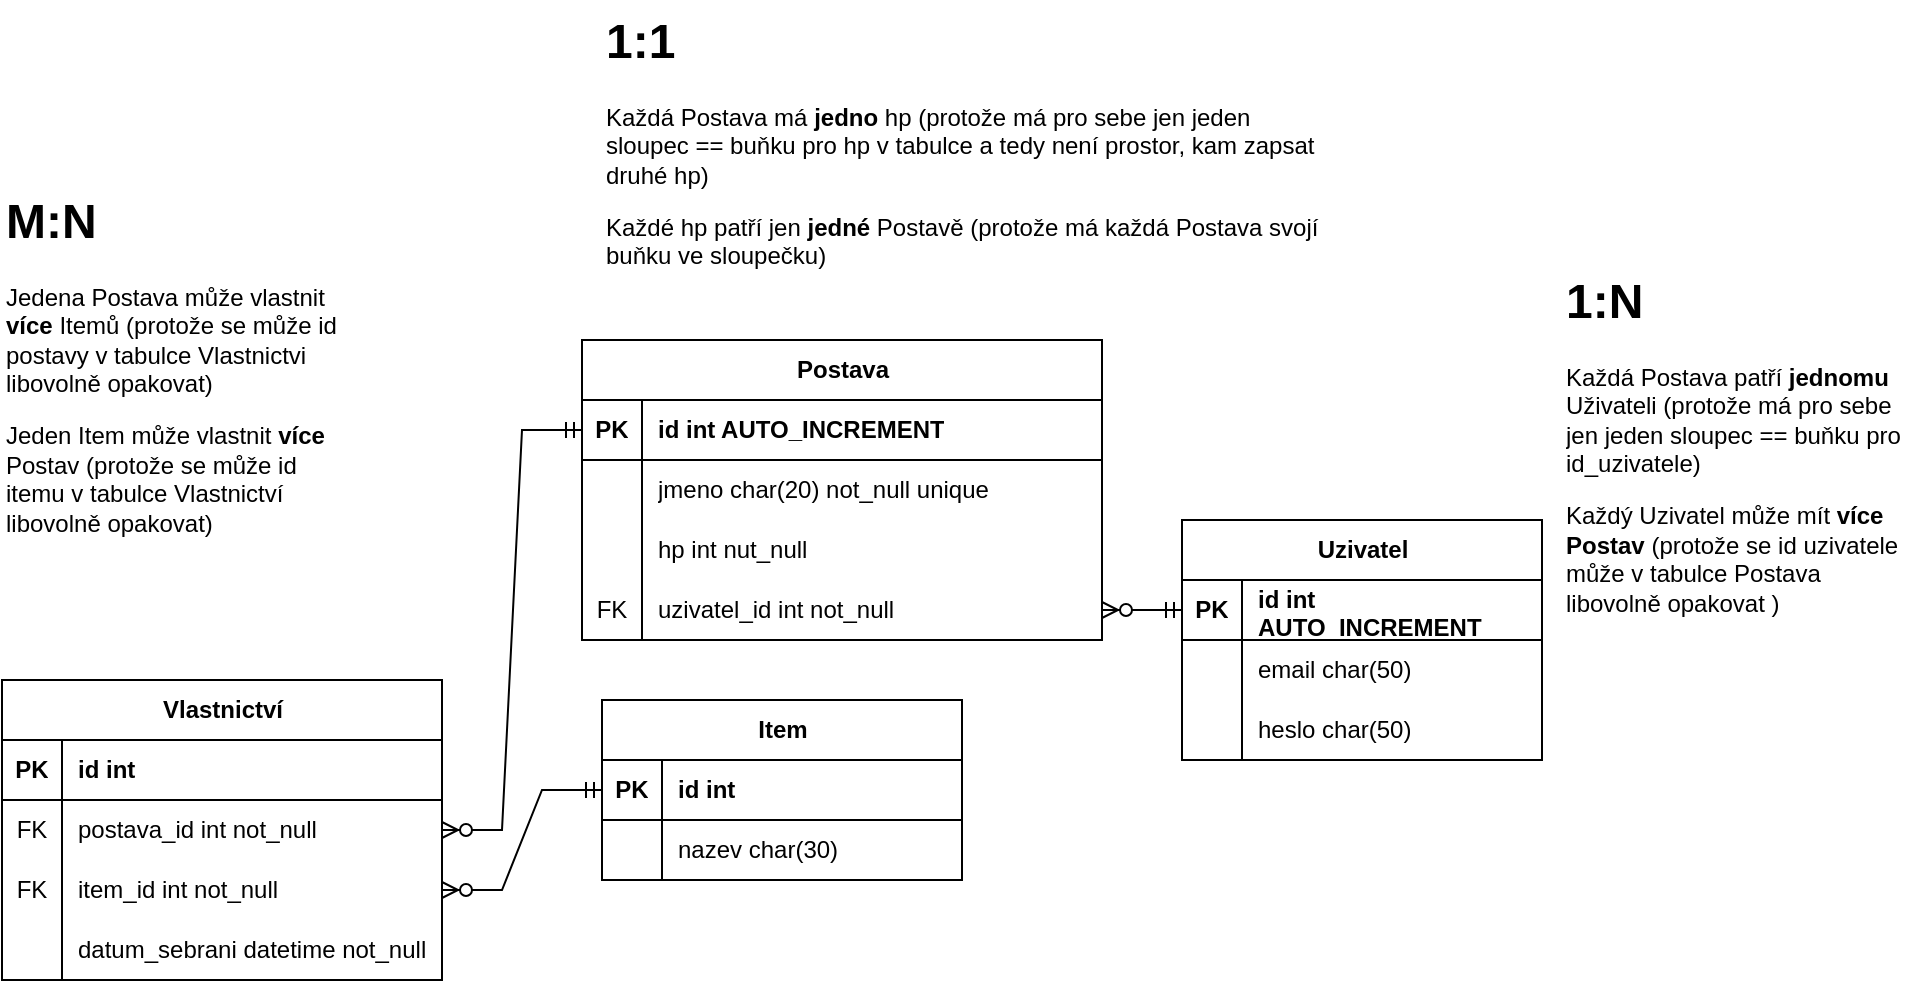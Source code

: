 <mxfile version="26.0.6">
  <diagram name="Stránka-1" id="aSOSQbbpdSIMS862eNMg">
    <mxGraphModel dx="737" dy="303" grid="1" gridSize="10" guides="1" tooltips="1" connect="1" arrows="1" fold="1" page="1" pageScale="1" pageWidth="827" pageHeight="1169" math="0" shadow="0">
      <root>
        <mxCell id="0" />
        <mxCell id="1" parent="0" />
        <mxCell id="8DunCE_f45Er8gszYQV--1" value="Postava" style="shape=table;startSize=30;container=1;collapsible=1;childLayout=tableLayout;fixedRows=1;rowLines=0;fontStyle=1;align=center;resizeLast=1;html=1;" parent="1" vertex="1">
          <mxGeometry x="430" y="180" width="260" height="150" as="geometry" />
        </mxCell>
        <mxCell id="8DunCE_f45Er8gszYQV--2" value="" style="shape=tableRow;horizontal=0;startSize=0;swimlaneHead=0;swimlaneBody=0;fillColor=none;collapsible=0;dropTarget=0;points=[[0,0.5],[1,0.5]];portConstraint=eastwest;top=0;left=0;right=0;bottom=1;" parent="8DunCE_f45Er8gszYQV--1" vertex="1">
          <mxGeometry y="30" width="260" height="30" as="geometry" />
        </mxCell>
        <mxCell id="8DunCE_f45Er8gszYQV--3" value="PK" style="shape=partialRectangle;connectable=0;fillColor=none;top=0;left=0;bottom=0;right=0;fontStyle=1;overflow=hidden;whiteSpace=wrap;html=1;" parent="8DunCE_f45Er8gszYQV--2" vertex="1">
          <mxGeometry width="30" height="30" as="geometry">
            <mxRectangle width="30" height="30" as="alternateBounds" />
          </mxGeometry>
        </mxCell>
        <mxCell id="8DunCE_f45Er8gszYQV--4" value="id int AUTO_INCREMENT" style="shape=partialRectangle;connectable=0;fillColor=none;top=0;left=0;bottom=0;right=0;align=left;spacingLeft=6;fontStyle=1;overflow=hidden;whiteSpace=wrap;html=1;" parent="8DunCE_f45Er8gszYQV--2" vertex="1">
          <mxGeometry x="30" width="230" height="30" as="geometry">
            <mxRectangle width="230" height="30" as="alternateBounds" />
          </mxGeometry>
        </mxCell>
        <mxCell id="8DunCE_f45Er8gszYQV--5" value="" style="shape=tableRow;horizontal=0;startSize=0;swimlaneHead=0;swimlaneBody=0;fillColor=none;collapsible=0;dropTarget=0;points=[[0,0.5],[1,0.5]];portConstraint=eastwest;top=0;left=0;right=0;bottom=0;" parent="8DunCE_f45Er8gszYQV--1" vertex="1">
          <mxGeometry y="60" width="260" height="30" as="geometry" />
        </mxCell>
        <mxCell id="8DunCE_f45Er8gszYQV--6" value="" style="shape=partialRectangle;connectable=0;fillColor=none;top=0;left=0;bottom=0;right=0;editable=1;overflow=hidden;whiteSpace=wrap;html=1;" parent="8DunCE_f45Er8gszYQV--5" vertex="1">
          <mxGeometry width="30" height="30" as="geometry">
            <mxRectangle width="30" height="30" as="alternateBounds" />
          </mxGeometry>
        </mxCell>
        <mxCell id="8DunCE_f45Er8gszYQV--7" value="&lt;div&gt;jmeno char(20) not_null unique&lt;/div&gt;" style="shape=partialRectangle;connectable=0;fillColor=none;top=0;left=0;bottom=0;right=0;align=left;spacingLeft=6;overflow=hidden;whiteSpace=wrap;html=1;" parent="8DunCE_f45Er8gszYQV--5" vertex="1">
          <mxGeometry x="30" width="230" height="30" as="geometry">
            <mxRectangle width="230" height="30" as="alternateBounds" />
          </mxGeometry>
        </mxCell>
        <mxCell id="8DunCE_f45Er8gszYQV--8" value="" style="shape=tableRow;horizontal=0;startSize=0;swimlaneHead=0;swimlaneBody=0;fillColor=none;collapsible=0;dropTarget=0;points=[[0,0.5],[1,0.5]];portConstraint=eastwest;top=0;left=0;right=0;bottom=0;" parent="8DunCE_f45Er8gszYQV--1" vertex="1">
          <mxGeometry y="90" width="260" height="30" as="geometry" />
        </mxCell>
        <mxCell id="8DunCE_f45Er8gszYQV--9" value="" style="shape=partialRectangle;connectable=0;fillColor=none;top=0;left=0;bottom=0;right=0;editable=1;overflow=hidden;whiteSpace=wrap;html=1;" parent="8DunCE_f45Er8gszYQV--8" vertex="1">
          <mxGeometry width="30" height="30" as="geometry">
            <mxRectangle width="30" height="30" as="alternateBounds" />
          </mxGeometry>
        </mxCell>
        <mxCell id="8DunCE_f45Er8gszYQV--10" value="&lt;div&gt;hp int nut_null&lt;br&gt;&lt;/div&gt;" style="shape=partialRectangle;connectable=0;fillColor=none;top=0;left=0;bottom=0;right=0;align=left;spacingLeft=6;overflow=hidden;whiteSpace=wrap;html=1;" parent="8DunCE_f45Er8gszYQV--8" vertex="1">
          <mxGeometry x="30" width="230" height="30" as="geometry">
            <mxRectangle width="230" height="30" as="alternateBounds" />
          </mxGeometry>
        </mxCell>
        <mxCell id="8DunCE_f45Er8gszYQV--25" style="shape=tableRow;horizontal=0;startSize=0;swimlaneHead=0;swimlaneBody=0;fillColor=none;collapsible=0;dropTarget=0;points=[[0,0.5],[1,0.5]];portConstraint=eastwest;top=0;left=0;right=0;bottom=0;" parent="8DunCE_f45Er8gszYQV--1" vertex="1">
          <mxGeometry y="120" width="260" height="30" as="geometry" />
        </mxCell>
        <mxCell id="8DunCE_f45Er8gszYQV--26" value="FK" style="shape=partialRectangle;connectable=0;fillColor=none;top=0;left=0;bottom=0;right=0;editable=1;overflow=hidden;whiteSpace=wrap;html=1;" parent="8DunCE_f45Er8gszYQV--25" vertex="1">
          <mxGeometry width="30" height="30" as="geometry">
            <mxRectangle width="30" height="30" as="alternateBounds" />
          </mxGeometry>
        </mxCell>
        <mxCell id="8DunCE_f45Er8gszYQV--27" value="uzivatel_id int not_null" style="shape=partialRectangle;connectable=0;fillColor=none;top=0;left=0;bottom=0;right=0;align=left;spacingLeft=6;overflow=hidden;whiteSpace=wrap;html=1;" parent="8DunCE_f45Er8gszYQV--25" vertex="1">
          <mxGeometry x="30" width="230" height="30" as="geometry">
            <mxRectangle width="230" height="30" as="alternateBounds" />
          </mxGeometry>
        </mxCell>
        <mxCell id="8DunCE_f45Er8gszYQV--14" value="&lt;h1 style=&quot;margin-top: 0px;&quot;&gt;1:1&lt;/h1&gt;&lt;p&gt;Každá Postava má &lt;b&gt;jedno &lt;/b&gt;hp (protože má pro sebe jen jeden sloupec == buňku pro hp v tabulce a tedy není prostor, kam zapsat druhé hp)&lt;/p&gt;&lt;p&gt;Každé hp patří jen &lt;b&gt;jedné&lt;/b&gt; Postavě&lt;b&gt; &lt;/b&gt;(protože má každá Postava svojí buňku ve sloupečku) &lt;/p&gt;" style="text;html=1;whiteSpace=wrap;overflow=hidden;rounded=0;" parent="1" vertex="1">
          <mxGeometry x="440" y="10" width="360" height="150" as="geometry" />
        </mxCell>
        <mxCell id="8DunCE_f45Er8gszYQV--15" value="Uzivatel" style="shape=table;startSize=30;container=1;collapsible=1;childLayout=tableLayout;fixedRows=1;rowLines=0;fontStyle=1;align=center;resizeLast=1;html=1;" parent="1" vertex="1">
          <mxGeometry x="730" y="270" width="180" height="120" as="geometry" />
        </mxCell>
        <mxCell id="8DunCE_f45Er8gszYQV--16" value="" style="shape=tableRow;horizontal=0;startSize=0;swimlaneHead=0;swimlaneBody=0;fillColor=none;collapsible=0;dropTarget=0;points=[[0,0.5],[1,0.5]];portConstraint=eastwest;top=0;left=0;right=0;bottom=1;" parent="8DunCE_f45Er8gszYQV--15" vertex="1">
          <mxGeometry y="30" width="180" height="30" as="geometry" />
        </mxCell>
        <mxCell id="8DunCE_f45Er8gszYQV--17" value="PK" style="shape=partialRectangle;connectable=0;fillColor=none;top=0;left=0;bottom=0;right=0;fontStyle=1;overflow=hidden;whiteSpace=wrap;html=1;" parent="8DunCE_f45Er8gszYQV--16" vertex="1">
          <mxGeometry width="30" height="30" as="geometry">
            <mxRectangle width="30" height="30" as="alternateBounds" />
          </mxGeometry>
        </mxCell>
        <mxCell id="8DunCE_f45Er8gszYQV--18" value="id int AUTO_INCREMENT" style="shape=partialRectangle;connectable=0;fillColor=none;top=0;left=0;bottom=0;right=0;align=left;spacingLeft=6;fontStyle=1;overflow=hidden;whiteSpace=wrap;html=1;" parent="8DunCE_f45Er8gszYQV--16" vertex="1">
          <mxGeometry x="30" width="150" height="30" as="geometry">
            <mxRectangle width="150" height="30" as="alternateBounds" />
          </mxGeometry>
        </mxCell>
        <mxCell id="8DunCE_f45Er8gszYQV--22" value="" style="shape=tableRow;horizontal=0;startSize=0;swimlaneHead=0;swimlaneBody=0;fillColor=none;collapsible=0;dropTarget=0;points=[[0,0.5],[1,0.5]];portConstraint=eastwest;top=0;left=0;right=0;bottom=0;" parent="8DunCE_f45Er8gszYQV--15" vertex="1">
          <mxGeometry y="60" width="180" height="30" as="geometry" />
        </mxCell>
        <mxCell id="8DunCE_f45Er8gszYQV--23" value="" style="shape=partialRectangle;connectable=0;fillColor=none;top=0;left=0;bottom=0;right=0;editable=1;overflow=hidden;whiteSpace=wrap;html=1;" parent="8DunCE_f45Er8gszYQV--22" vertex="1">
          <mxGeometry width="30" height="30" as="geometry">
            <mxRectangle width="30" height="30" as="alternateBounds" />
          </mxGeometry>
        </mxCell>
        <mxCell id="8DunCE_f45Er8gszYQV--24" value="email char(50)" style="shape=partialRectangle;connectable=0;fillColor=none;top=0;left=0;bottom=0;right=0;align=left;spacingLeft=6;overflow=hidden;whiteSpace=wrap;html=1;" parent="8DunCE_f45Er8gszYQV--22" vertex="1">
          <mxGeometry x="30" width="150" height="30" as="geometry">
            <mxRectangle width="150" height="30" as="alternateBounds" />
          </mxGeometry>
        </mxCell>
        <mxCell id="8DunCE_f45Er8gszYQV--56" style="shape=tableRow;horizontal=0;startSize=0;swimlaneHead=0;swimlaneBody=0;fillColor=none;collapsible=0;dropTarget=0;points=[[0,0.5],[1,0.5]];portConstraint=eastwest;top=0;left=0;right=0;bottom=0;" parent="8DunCE_f45Er8gszYQV--15" vertex="1">
          <mxGeometry y="90" width="180" height="30" as="geometry" />
        </mxCell>
        <mxCell id="8DunCE_f45Er8gszYQV--57" style="shape=partialRectangle;connectable=0;fillColor=none;top=0;left=0;bottom=0;right=0;editable=1;overflow=hidden;whiteSpace=wrap;html=1;" parent="8DunCE_f45Er8gszYQV--56" vertex="1">
          <mxGeometry width="30" height="30" as="geometry">
            <mxRectangle width="30" height="30" as="alternateBounds" />
          </mxGeometry>
        </mxCell>
        <mxCell id="8DunCE_f45Er8gszYQV--58" value="heslo char(50)" style="shape=partialRectangle;connectable=0;fillColor=none;top=0;left=0;bottom=0;right=0;align=left;spacingLeft=6;overflow=hidden;whiteSpace=wrap;html=1;" parent="8DunCE_f45Er8gszYQV--56" vertex="1">
          <mxGeometry x="30" width="150" height="30" as="geometry">
            <mxRectangle width="150" height="30" as="alternateBounds" />
          </mxGeometry>
        </mxCell>
        <mxCell id="8DunCE_f45Er8gszYQV--28" value="" style="edgeStyle=entityRelationEdgeStyle;fontSize=12;html=1;endArrow=ERzeroToMany;startArrow=ERmandOne;rounded=0;startFill=0;" parent="1" source="8DunCE_f45Er8gszYQV--16" target="8DunCE_f45Er8gszYQV--25" edge="1">
          <mxGeometry width="100" height="100" relative="1" as="geometry">
            <mxPoint x="460" y="210" as="sourcePoint" />
            <mxPoint x="560" y="110" as="targetPoint" />
          </mxGeometry>
        </mxCell>
        <mxCell id="8DunCE_f45Er8gszYQV--29" value="&lt;div&gt;Item&lt;/div&gt;" style="shape=table;startSize=30;container=1;collapsible=1;childLayout=tableLayout;fixedRows=1;rowLines=0;fontStyle=1;align=center;resizeLast=1;html=1;" parent="1" vertex="1">
          <mxGeometry x="440" y="360" width="180" height="90" as="geometry" />
        </mxCell>
        <mxCell id="8DunCE_f45Er8gszYQV--30" value="" style="shape=tableRow;horizontal=0;startSize=0;swimlaneHead=0;swimlaneBody=0;fillColor=none;collapsible=0;dropTarget=0;points=[[0,0.5],[1,0.5]];portConstraint=eastwest;top=0;left=0;right=0;bottom=1;" parent="8DunCE_f45Er8gszYQV--29" vertex="1">
          <mxGeometry y="30" width="180" height="30" as="geometry" />
        </mxCell>
        <mxCell id="8DunCE_f45Er8gszYQV--31" value="PK" style="shape=partialRectangle;connectable=0;fillColor=none;top=0;left=0;bottom=0;right=0;fontStyle=1;overflow=hidden;whiteSpace=wrap;html=1;" parent="8DunCE_f45Er8gszYQV--30" vertex="1">
          <mxGeometry width="30" height="30" as="geometry">
            <mxRectangle width="30" height="30" as="alternateBounds" />
          </mxGeometry>
        </mxCell>
        <mxCell id="8DunCE_f45Er8gszYQV--32" value="id int" style="shape=partialRectangle;connectable=0;fillColor=none;top=0;left=0;bottom=0;right=0;align=left;spacingLeft=6;fontStyle=1;overflow=hidden;whiteSpace=wrap;html=1;" parent="8DunCE_f45Er8gszYQV--30" vertex="1">
          <mxGeometry x="30" width="150" height="30" as="geometry">
            <mxRectangle width="150" height="30" as="alternateBounds" />
          </mxGeometry>
        </mxCell>
        <mxCell id="8DunCE_f45Er8gszYQV--33" value="" style="shape=tableRow;horizontal=0;startSize=0;swimlaneHead=0;swimlaneBody=0;fillColor=none;collapsible=0;dropTarget=0;points=[[0,0.5],[1,0.5]];portConstraint=eastwest;top=0;left=0;right=0;bottom=0;" parent="8DunCE_f45Er8gszYQV--29" vertex="1">
          <mxGeometry y="60" width="180" height="30" as="geometry" />
        </mxCell>
        <mxCell id="8DunCE_f45Er8gszYQV--34" value="" style="shape=partialRectangle;connectable=0;fillColor=none;top=0;left=0;bottom=0;right=0;editable=1;overflow=hidden;whiteSpace=wrap;html=1;" parent="8DunCE_f45Er8gszYQV--33" vertex="1">
          <mxGeometry width="30" height="30" as="geometry">
            <mxRectangle width="30" height="30" as="alternateBounds" />
          </mxGeometry>
        </mxCell>
        <mxCell id="8DunCE_f45Er8gszYQV--35" value="&lt;div&gt;nazev char(30)&lt;br&gt;&lt;/div&gt;" style="shape=partialRectangle;connectable=0;fillColor=none;top=0;left=0;bottom=0;right=0;align=left;spacingLeft=6;overflow=hidden;whiteSpace=wrap;html=1;" parent="8DunCE_f45Er8gszYQV--33" vertex="1">
          <mxGeometry x="30" width="150" height="30" as="geometry">
            <mxRectangle width="150" height="30" as="alternateBounds" />
          </mxGeometry>
        </mxCell>
        <mxCell id="8DunCE_f45Er8gszYQV--36" value="Vlastnictví" style="shape=table;startSize=30;container=1;collapsible=1;childLayout=tableLayout;fixedRows=1;rowLines=0;fontStyle=1;align=center;resizeLast=1;html=1;" parent="1" vertex="1">
          <mxGeometry x="140" y="350" width="220" height="150" as="geometry" />
        </mxCell>
        <mxCell id="8DunCE_f45Er8gszYQV--37" value="" style="shape=tableRow;horizontal=0;startSize=0;swimlaneHead=0;swimlaneBody=0;fillColor=none;collapsible=0;dropTarget=0;points=[[0,0.5],[1,0.5]];portConstraint=eastwest;top=0;left=0;right=0;bottom=1;" parent="8DunCE_f45Er8gszYQV--36" vertex="1">
          <mxGeometry y="30" width="220" height="30" as="geometry" />
        </mxCell>
        <mxCell id="8DunCE_f45Er8gszYQV--38" value="PK" style="shape=partialRectangle;connectable=0;fillColor=none;top=0;left=0;bottom=0;right=0;fontStyle=1;overflow=hidden;whiteSpace=wrap;html=1;" parent="8DunCE_f45Er8gszYQV--37" vertex="1">
          <mxGeometry width="30" height="30" as="geometry">
            <mxRectangle width="30" height="30" as="alternateBounds" />
          </mxGeometry>
        </mxCell>
        <mxCell id="8DunCE_f45Er8gszYQV--39" value="id int" style="shape=partialRectangle;connectable=0;fillColor=none;top=0;left=0;bottom=0;right=0;align=left;spacingLeft=6;fontStyle=1;overflow=hidden;whiteSpace=wrap;html=1;" parent="8DunCE_f45Er8gszYQV--37" vertex="1">
          <mxGeometry x="30" width="190" height="30" as="geometry">
            <mxRectangle width="190" height="30" as="alternateBounds" />
          </mxGeometry>
        </mxCell>
        <mxCell id="8DunCE_f45Er8gszYQV--40" value="" style="shape=tableRow;horizontal=0;startSize=0;swimlaneHead=0;swimlaneBody=0;fillColor=none;collapsible=0;dropTarget=0;points=[[0,0.5],[1,0.5]];portConstraint=eastwest;top=0;left=0;right=0;bottom=0;" parent="8DunCE_f45Er8gszYQV--36" vertex="1">
          <mxGeometry y="60" width="220" height="30" as="geometry" />
        </mxCell>
        <mxCell id="8DunCE_f45Er8gszYQV--41" value="FK" style="shape=partialRectangle;connectable=0;fillColor=none;top=0;left=0;bottom=0;right=0;editable=1;overflow=hidden;whiteSpace=wrap;html=1;" parent="8DunCE_f45Er8gszYQV--40" vertex="1">
          <mxGeometry width="30" height="30" as="geometry">
            <mxRectangle width="30" height="30" as="alternateBounds" />
          </mxGeometry>
        </mxCell>
        <mxCell id="8DunCE_f45Er8gszYQV--42" value="postava_id int not_null" style="shape=partialRectangle;connectable=0;fillColor=none;top=0;left=0;bottom=0;right=0;align=left;spacingLeft=6;overflow=hidden;whiteSpace=wrap;html=1;" parent="8DunCE_f45Er8gszYQV--40" vertex="1">
          <mxGeometry x="30" width="190" height="30" as="geometry">
            <mxRectangle width="190" height="30" as="alternateBounds" />
          </mxGeometry>
        </mxCell>
        <mxCell id="8DunCE_f45Er8gszYQV--43" value="" style="shape=tableRow;horizontal=0;startSize=0;swimlaneHead=0;swimlaneBody=0;fillColor=none;collapsible=0;dropTarget=0;points=[[0,0.5],[1,0.5]];portConstraint=eastwest;top=0;left=0;right=0;bottom=0;" parent="8DunCE_f45Er8gszYQV--36" vertex="1">
          <mxGeometry y="90" width="220" height="30" as="geometry" />
        </mxCell>
        <mxCell id="8DunCE_f45Er8gszYQV--44" value="FK" style="shape=partialRectangle;connectable=0;fillColor=none;top=0;left=0;bottom=0;right=0;editable=1;overflow=hidden;whiteSpace=wrap;html=1;" parent="8DunCE_f45Er8gszYQV--43" vertex="1">
          <mxGeometry width="30" height="30" as="geometry">
            <mxRectangle width="30" height="30" as="alternateBounds" />
          </mxGeometry>
        </mxCell>
        <mxCell id="8DunCE_f45Er8gszYQV--45" value="item_id int not_null" style="shape=partialRectangle;connectable=0;fillColor=none;top=0;left=0;bottom=0;right=0;align=left;spacingLeft=6;overflow=hidden;whiteSpace=wrap;html=1;" parent="8DunCE_f45Er8gszYQV--43" vertex="1">
          <mxGeometry x="30" width="190" height="30" as="geometry">
            <mxRectangle width="190" height="30" as="alternateBounds" />
          </mxGeometry>
        </mxCell>
        <mxCell id="8DunCE_f45Er8gszYQV--46" value="" style="shape=tableRow;horizontal=0;startSize=0;swimlaneHead=0;swimlaneBody=0;fillColor=none;collapsible=0;dropTarget=0;points=[[0,0.5],[1,0.5]];portConstraint=eastwest;top=0;left=0;right=0;bottom=0;" parent="8DunCE_f45Er8gszYQV--36" vertex="1">
          <mxGeometry y="120" width="220" height="30" as="geometry" />
        </mxCell>
        <mxCell id="8DunCE_f45Er8gszYQV--47" value="" style="shape=partialRectangle;connectable=0;fillColor=none;top=0;left=0;bottom=0;right=0;editable=1;overflow=hidden;whiteSpace=wrap;html=1;" parent="8DunCE_f45Er8gszYQV--46" vertex="1">
          <mxGeometry width="30" height="30" as="geometry">
            <mxRectangle width="30" height="30" as="alternateBounds" />
          </mxGeometry>
        </mxCell>
        <mxCell id="8DunCE_f45Er8gszYQV--48" value="datum_sebrani datetime not_null" style="shape=partialRectangle;connectable=0;fillColor=none;top=0;left=0;bottom=0;right=0;align=left;spacingLeft=6;overflow=hidden;whiteSpace=wrap;html=1;" parent="8DunCE_f45Er8gszYQV--46" vertex="1">
          <mxGeometry x="30" width="190" height="30" as="geometry">
            <mxRectangle width="190" height="30" as="alternateBounds" />
          </mxGeometry>
        </mxCell>
        <mxCell id="8DunCE_f45Er8gszYQV--49" value="" style="edgeStyle=entityRelationEdgeStyle;fontSize=12;html=1;endArrow=ERzeroToMany;startArrow=ERmandOne;rounded=0;" parent="1" source="8DunCE_f45Er8gszYQV--30" target="8DunCE_f45Er8gszYQV--43" edge="1">
          <mxGeometry width="100" height="100" relative="1" as="geometry">
            <mxPoint x="230" y="390" as="sourcePoint" />
            <mxPoint x="330" y="290" as="targetPoint" />
          </mxGeometry>
        </mxCell>
        <mxCell id="8DunCE_f45Er8gszYQV--53" value="" style="edgeStyle=entityRelationEdgeStyle;fontSize=12;html=1;endArrow=ERzeroToMany;startArrow=ERmandOne;rounded=0;" parent="1" source="8DunCE_f45Er8gszYQV--2" target="8DunCE_f45Er8gszYQV--40" edge="1">
          <mxGeometry width="100" height="100" relative="1" as="geometry">
            <mxPoint x="230" y="390" as="sourcePoint" />
            <mxPoint x="330" y="290" as="targetPoint" />
            <Array as="points">
              <mxPoint x="80" y="340" />
              <mxPoint x="60" y="350" />
              <mxPoint x="110" y="340" />
              <mxPoint x="170" y="320" />
              <mxPoint x="150" y="420" />
              <mxPoint x="150" y="420" />
            </Array>
          </mxGeometry>
        </mxCell>
        <mxCell id="8DunCE_f45Er8gszYQV--54" value="&lt;h1 style=&quot;margin-top: 0px;&quot;&gt;1:N&lt;/h1&gt;&lt;p&gt;Každá Postava patří &lt;b&gt;jednomu&lt;/b&gt; Uživateli (protože má pro sebe jen jeden sloupec == buňku pro id_uzivatele)&lt;/p&gt;&lt;p&gt;Každý Uzivatel může mít &lt;b&gt;více Postav&lt;/b&gt; (protože se id uzivatele může v tabulce Postava libovolně opakovat )&lt;br&gt;&lt;/p&gt;" style="text;html=1;whiteSpace=wrap;overflow=hidden;rounded=0;" parent="1" vertex="1">
          <mxGeometry x="920" y="140" width="180" height="190" as="geometry" />
        </mxCell>
        <mxCell id="8DunCE_f45Er8gszYQV--55" value="&lt;h1 style=&quot;margin-top: 0px;&quot;&gt;M:N&lt;/h1&gt;&lt;p&gt;Jedena Postava může vlastnit &lt;b&gt;více &lt;/b&gt;Itemů (protože se může id postavy v tabulce Vlastnictvi libovolně opakovat)&lt;/p&gt;&lt;p&gt;Jeden Item může vlastnit &lt;b&gt;více&lt;/b&gt; Postav (protože se může id itemu v tabulce Vlastnictví libovolně opakovat)&lt;br&gt;&lt;/p&gt;" style="text;html=1;whiteSpace=wrap;overflow=hidden;rounded=0;" parent="1" vertex="1">
          <mxGeometry x="140" y="100" width="180" height="210" as="geometry" />
        </mxCell>
      </root>
    </mxGraphModel>
  </diagram>
</mxfile>
